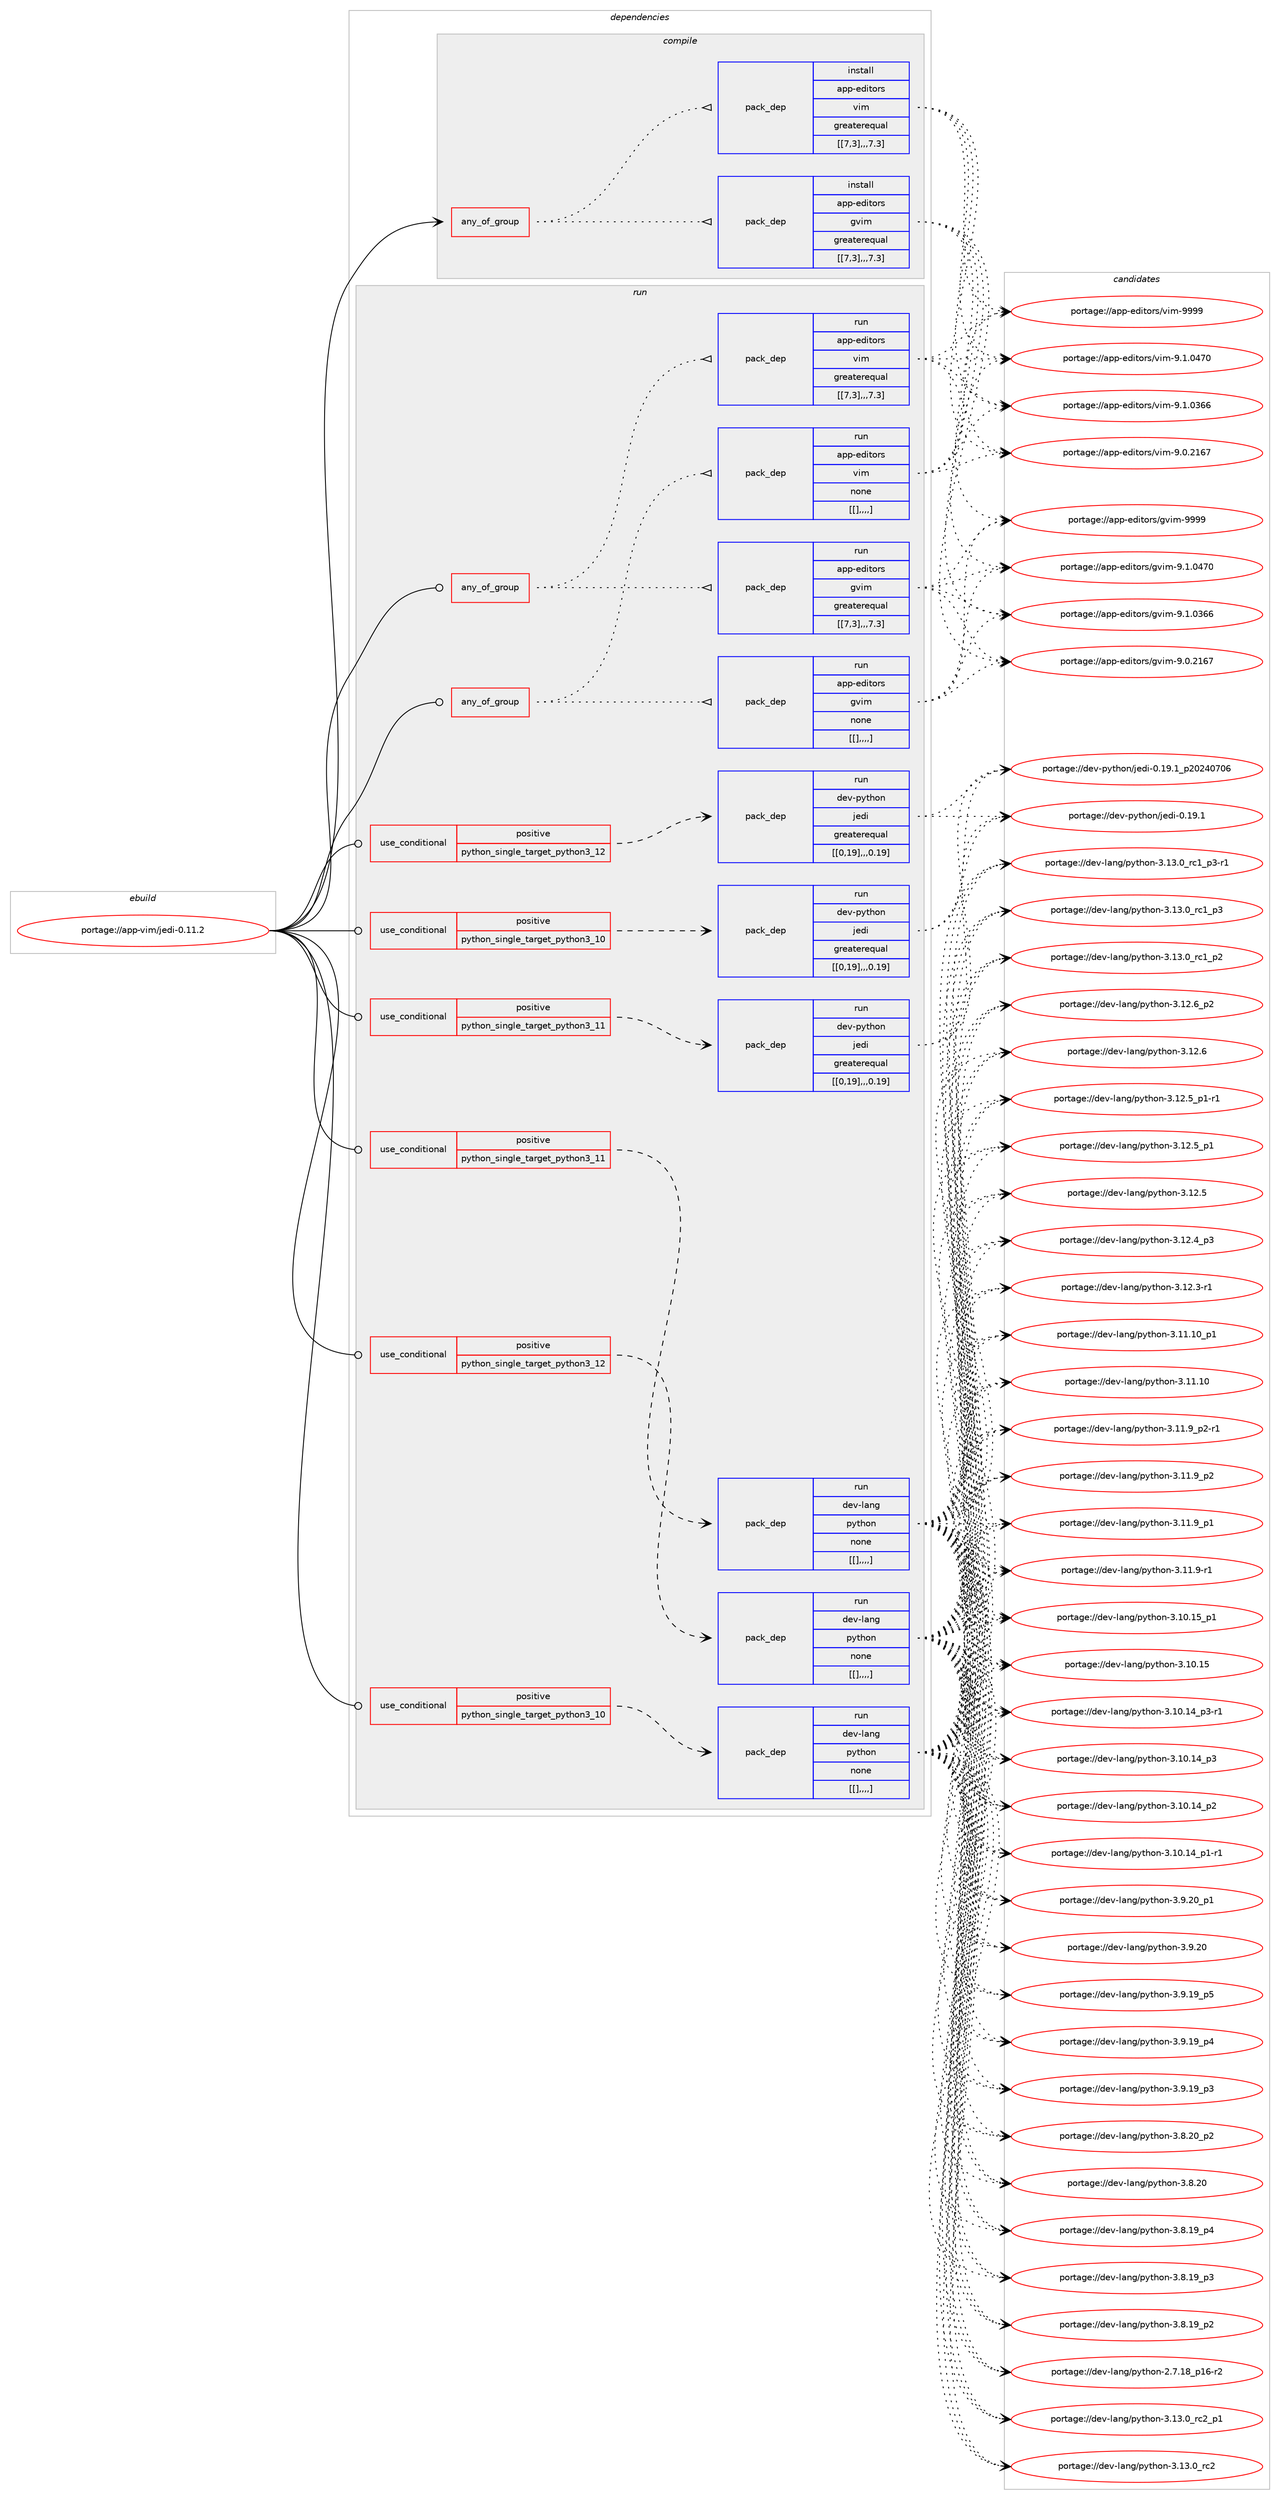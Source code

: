 digraph prolog {

# *************
# Graph options
# *************

newrank=true;
concentrate=true;
compound=true;
graph [rankdir=LR,fontname=Helvetica,fontsize=10,ranksep=1.5];#, ranksep=2.5, nodesep=0.2];
edge  [arrowhead=vee];
node  [fontname=Helvetica,fontsize=10];

# **********
# The ebuild
# **********

subgraph cluster_leftcol {
color=gray;
label=<<i>ebuild</i>>;
id [label="portage://app-vim/jedi-0.11.2", color=red, width=4, href="../app-vim/jedi-0.11.2.svg"];
}

# ****************
# The dependencies
# ****************

subgraph cluster_midcol {
color=gray;
label=<<i>dependencies</i>>;
subgraph cluster_compile {
fillcolor="#eeeeee";
style=filled;
label=<<i>compile</i>>;
subgraph any612 {
dependency61264 [label=<<TABLE BORDER="0" CELLBORDER="1" CELLSPACING="0" CELLPADDING="4"><TR><TD CELLPADDING="10">any_of_group</TD></TR></TABLE>>, shape=none, color=red];subgraph pack43971 {
dependency61265 [label=<<TABLE BORDER="0" CELLBORDER="1" CELLSPACING="0" CELLPADDING="4" WIDTH="220"><TR><TD ROWSPAN="6" CELLPADDING="30">pack_dep</TD></TR><TR><TD WIDTH="110">install</TD></TR><TR><TD>app-editors</TD></TR><TR><TD>vim</TD></TR><TR><TD>greaterequal</TD></TR><TR><TD>[[7,3],,,7.3]</TD></TR></TABLE>>, shape=none, color=blue];
}
dependency61264:e -> dependency61265:w [weight=20,style="dotted",arrowhead="oinv"];
subgraph pack43972 {
dependency61266 [label=<<TABLE BORDER="0" CELLBORDER="1" CELLSPACING="0" CELLPADDING="4" WIDTH="220"><TR><TD ROWSPAN="6" CELLPADDING="30">pack_dep</TD></TR><TR><TD WIDTH="110">install</TD></TR><TR><TD>app-editors</TD></TR><TR><TD>gvim</TD></TR><TR><TD>greaterequal</TD></TR><TR><TD>[[7,3],,,7.3]</TD></TR></TABLE>>, shape=none, color=blue];
}
dependency61264:e -> dependency61266:w [weight=20,style="dotted",arrowhead="oinv"];
}
id:e -> dependency61264:w [weight=20,style="solid",arrowhead="vee"];
}
subgraph cluster_compileandrun {
fillcolor="#eeeeee";
style=filled;
label=<<i>compile and run</i>>;
}
subgraph cluster_run {
fillcolor="#eeeeee";
style=filled;
label=<<i>run</i>>;
subgraph any613 {
dependency61267 [label=<<TABLE BORDER="0" CELLBORDER="1" CELLSPACING="0" CELLPADDING="4"><TR><TD CELLPADDING="10">any_of_group</TD></TR></TABLE>>, shape=none, color=red];subgraph pack43973 {
dependency61268 [label=<<TABLE BORDER="0" CELLBORDER="1" CELLSPACING="0" CELLPADDING="4" WIDTH="220"><TR><TD ROWSPAN="6" CELLPADDING="30">pack_dep</TD></TR><TR><TD WIDTH="110">run</TD></TR><TR><TD>app-editors</TD></TR><TR><TD>vim</TD></TR><TR><TD>greaterequal</TD></TR><TR><TD>[[7,3],,,7.3]</TD></TR></TABLE>>, shape=none, color=blue];
}
dependency61267:e -> dependency61268:w [weight=20,style="dotted",arrowhead="oinv"];
subgraph pack43974 {
dependency61269 [label=<<TABLE BORDER="0" CELLBORDER="1" CELLSPACING="0" CELLPADDING="4" WIDTH="220"><TR><TD ROWSPAN="6" CELLPADDING="30">pack_dep</TD></TR><TR><TD WIDTH="110">run</TD></TR><TR><TD>app-editors</TD></TR><TR><TD>gvim</TD></TR><TR><TD>greaterequal</TD></TR><TR><TD>[[7,3],,,7.3]</TD></TR></TABLE>>, shape=none, color=blue];
}
dependency61267:e -> dependency61269:w [weight=20,style="dotted",arrowhead="oinv"];
}
id:e -> dependency61267:w [weight=20,style="solid",arrowhead="odot"];
subgraph any614 {
dependency61270 [label=<<TABLE BORDER="0" CELLBORDER="1" CELLSPACING="0" CELLPADDING="4"><TR><TD CELLPADDING="10">any_of_group</TD></TR></TABLE>>, shape=none, color=red];subgraph pack43975 {
dependency61271 [label=<<TABLE BORDER="0" CELLBORDER="1" CELLSPACING="0" CELLPADDING="4" WIDTH="220"><TR><TD ROWSPAN="6" CELLPADDING="30">pack_dep</TD></TR><TR><TD WIDTH="110">run</TD></TR><TR><TD>app-editors</TD></TR><TR><TD>vim</TD></TR><TR><TD>none</TD></TR><TR><TD>[[],,,,]</TD></TR></TABLE>>, shape=none, color=blue];
}
dependency61270:e -> dependency61271:w [weight=20,style="dotted",arrowhead="oinv"];
subgraph pack43976 {
dependency61272 [label=<<TABLE BORDER="0" CELLBORDER="1" CELLSPACING="0" CELLPADDING="4" WIDTH="220"><TR><TD ROWSPAN="6" CELLPADDING="30">pack_dep</TD></TR><TR><TD WIDTH="110">run</TD></TR><TR><TD>app-editors</TD></TR><TR><TD>gvim</TD></TR><TR><TD>none</TD></TR><TR><TD>[[],,,,]</TD></TR></TABLE>>, shape=none, color=blue];
}
dependency61270:e -> dependency61272:w [weight=20,style="dotted",arrowhead="oinv"];
}
id:e -> dependency61270:w [weight=20,style="solid",arrowhead="odot"];
subgraph cond16612 {
dependency61273 [label=<<TABLE BORDER="0" CELLBORDER="1" CELLSPACING="0" CELLPADDING="4"><TR><TD ROWSPAN="3" CELLPADDING="10">use_conditional</TD></TR><TR><TD>positive</TD></TR><TR><TD>python_single_target_python3_10</TD></TR></TABLE>>, shape=none, color=red];
subgraph pack43977 {
dependency61274 [label=<<TABLE BORDER="0" CELLBORDER="1" CELLSPACING="0" CELLPADDING="4" WIDTH="220"><TR><TD ROWSPAN="6" CELLPADDING="30">pack_dep</TD></TR><TR><TD WIDTH="110">run</TD></TR><TR><TD>dev-lang</TD></TR><TR><TD>python</TD></TR><TR><TD>none</TD></TR><TR><TD>[[],,,,]</TD></TR></TABLE>>, shape=none, color=blue];
}
dependency61273:e -> dependency61274:w [weight=20,style="dashed",arrowhead="vee"];
}
id:e -> dependency61273:w [weight=20,style="solid",arrowhead="odot"];
subgraph cond16613 {
dependency61275 [label=<<TABLE BORDER="0" CELLBORDER="1" CELLSPACING="0" CELLPADDING="4"><TR><TD ROWSPAN="3" CELLPADDING="10">use_conditional</TD></TR><TR><TD>positive</TD></TR><TR><TD>python_single_target_python3_10</TD></TR></TABLE>>, shape=none, color=red];
subgraph pack43978 {
dependency61276 [label=<<TABLE BORDER="0" CELLBORDER="1" CELLSPACING="0" CELLPADDING="4" WIDTH="220"><TR><TD ROWSPAN="6" CELLPADDING="30">pack_dep</TD></TR><TR><TD WIDTH="110">run</TD></TR><TR><TD>dev-python</TD></TR><TR><TD>jedi</TD></TR><TR><TD>greaterequal</TD></TR><TR><TD>[[0,19],,,0.19]</TD></TR></TABLE>>, shape=none, color=blue];
}
dependency61275:e -> dependency61276:w [weight=20,style="dashed",arrowhead="vee"];
}
id:e -> dependency61275:w [weight=20,style="solid",arrowhead="odot"];
subgraph cond16614 {
dependency61277 [label=<<TABLE BORDER="0" CELLBORDER="1" CELLSPACING="0" CELLPADDING="4"><TR><TD ROWSPAN="3" CELLPADDING="10">use_conditional</TD></TR><TR><TD>positive</TD></TR><TR><TD>python_single_target_python3_11</TD></TR></TABLE>>, shape=none, color=red];
subgraph pack43979 {
dependency61278 [label=<<TABLE BORDER="0" CELLBORDER="1" CELLSPACING="0" CELLPADDING="4" WIDTH="220"><TR><TD ROWSPAN="6" CELLPADDING="30">pack_dep</TD></TR><TR><TD WIDTH="110">run</TD></TR><TR><TD>dev-lang</TD></TR><TR><TD>python</TD></TR><TR><TD>none</TD></TR><TR><TD>[[],,,,]</TD></TR></TABLE>>, shape=none, color=blue];
}
dependency61277:e -> dependency61278:w [weight=20,style="dashed",arrowhead="vee"];
}
id:e -> dependency61277:w [weight=20,style="solid",arrowhead="odot"];
subgraph cond16615 {
dependency61279 [label=<<TABLE BORDER="0" CELLBORDER="1" CELLSPACING="0" CELLPADDING="4"><TR><TD ROWSPAN="3" CELLPADDING="10">use_conditional</TD></TR><TR><TD>positive</TD></TR><TR><TD>python_single_target_python3_11</TD></TR></TABLE>>, shape=none, color=red];
subgraph pack43980 {
dependency61280 [label=<<TABLE BORDER="0" CELLBORDER="1" CELLSPACING="0" CELLPADDING="4" WIDTH="220"><TR><TD ROWSPAN="6" CELLPADDING="30">pack_dep</TD></TR><TR><TD WIDTH="110">run</TD></TR><TR><TD>dev-python</TD></TR><TR><TD>jedi</TD></TR><TR><TD>greaterequal</TD></TR><TR><TD>[[0,19],,,0.19]</TD></TR></TABLE>>, shape=none, color=blue];
}
dependency61279:e -> dependency61280:w [weight=20,style="dashed",arrowhead="vee"];
}
id:e -> dependency61279:w [weight=20,style="solid",arrowhead="odot"];
subgraph cond16616 {
dependency61281 [label=<<TABLE BORDER="0" CELLBORDER="1" CELLSPACING="0" CELLPADDING="4"><TR><TD ROWSPAN="3" CELLPADDING="10">use_conditional</TD></TR><TR><TD>positive</TD></TR><TR><TD>python_single_target_python3_12</TD></TR></TABLE>>, shape=none, color=red];
subgraph pack43981 {
dependency61282 [label=<<TABLE BORDER="0" CELLBORDER="1" CELLSPACING="0" CELLPADDING="4" WIDTH="220"><TR><TD ROWSPAN="6" CELLPADDING="30">pack_dep</TD></TR><TR><TD WIDTH="110">run</TD></TR><TR><TD>dev-lang</TD></TR><TR><TD>python</TD></TR><TR><TD>none</TD></TR><TR><TD>[[],,,,]</TD></TR></TABLE>>, shape=none, color=blue];
}
dependency61281:e -> dependency61282:w [weight=20,style="dashed",arrowhead="vee"];
}
id:e -> dependency61281:w [weight=20,style="solid",arrowhead="odot"];
subgraph cond16617 {
dependency61283 [label=<<TABLE BORDER="0" CELLBORDER="1" CELLSPACING="0" CELLPADDING="4"><TR><TD ROWSPAN="3" CELLPADDING="10">use_conditional</TD></TR><TR><TD>positive</TD></TR><TR><TD>python_single_target_python3_12</TD></TR></TABLE>>, shape=none, color=red];
subgraph pack43982 {
dependency61284 [label=<<TABLE BORDER="0" CELLBORDER="1" CELLSPACING="0" CELLPADDING="4" WIDTH="220"><TR><TD ROWSPAN="6" CELLPADDING="30">pack_dep</TD></TR><TR><TD WIDTH="110">run</TD></TR><TR><TD>dev-python</TD></TR><TR><TD>jedi</TD></TR><TR><TD>greaterequal</TD></TR><TR><TD>[[0,19],,,0.19]</TD></TR></TABLE>>, shape=none, color=blue];
}
dependency61283:e -> dependency61284:w [weight=20,style="dashed",arrowhead="vee"];
}
id:e -> dependency61283:w [weight=20,style="solid",arrowhead="odot"];
}
}

# **************
# The candidates
# **************

subgraph cluster_choices {
rank=same;
color=gray;
label=<<i>candidates</i>>;

subgraph choice43971 {
color=black;
nodesep=1;
choice9711211245101100105116111114115471181051094557575757 [label="portage://app-editors/vim-9999", color=red, width=4,href="../app-editors/vim-9999.svg"];
choice971121124510110010511611111411547118105109455746494648525548 [label="portage://app-editors/vim-9.1.0470", color=red, width=4,href="../app-editors/vim-9.1.0470.svg"];
choice971121124510110010511611111411547118105109455746494648515454 [label="portage://app-editors/vim-9.1.0366", color=red, width=4,href="../app-editors/vim-9.1.0366.svg"];
choice971121124510110010511611111411547118105109455746484650495455 [label="portage://app-editors/vim-9.0.2167", color=red, width=4,href="../app-editors/vim-9.0.2167.svg"];
dependency61265:e -> choice9711211245101100105116111114115471181051094557575757:w [style=dotted,weight="100"];
dependency61265:e -> choice971121124510110010511611111411547118105109455746494648525548:w [style=dotted,weight="100"];
dependency61265:e -> choice971121124510110010511611111411547118105109455746494648515454:w [style=dotted,weight="100"];
dependency61265:e -> choice971121124510110010511611111411547118105109455746484650495455:w [style=dotted,weight="100"];
}
subgraph choice43972 {
color=black;
nodesep=1;
choice9711211245101100105116111114115471031181051094557575757 [label="portage://app-editors/gvim-9999", color=red, width=4,href="../app-editors/gvim-9999.svg"];
choice971121124510110010511611111411547103118105109455746494648525548 [label="portage://app-editors/gvim-9.1.0470", color=red, width=4,href="../app-editors/gvim-9.1.0470.svg"];
choice971121124510110010511611111411547103118105109455746494648515454 [label="portage://app-editors/gvim-9.1.0366", color=red, width=4,href="../app-editors/gvim-9.1.0366.svg"];
choice971121124510110010511611111411547103118105109455746484650495455 [label="portage://app-editors/gvim-9.0.2167", color=red, width=4,href="../app-editors/gvim-9.0.2167.svg"];
dependency61266:e -> choice9711211245101100105116111114115471031181051094557575757:w [style=dotted,weight="100"];
dependency61266:e -> choice971121124510110010511611111411547103118105109455746494648525548:w [style=dotted,weight="100"];
dependency61266:e -> choice971121124510110010511611111411547103118105109455746494648515454:w [style=dotted,weight="100"];
dependency61266:e -> choice971121124510110010511611111411547103118105109455746484650495455:w [style=dotted,weight="100"];
}
subgraph choice43973 {
color=black;
nodesep=1;
choice9711211245101100105116111114115471181051094557575757 [label="portage://app-editors/vim-9999", color=red, width=4,href="../app-editors/vim-9999.svg"];
choice971121124510110010511611111411547118105109455746494648525548 [label="portage://app-editors/vim-9.1.0470", color=red, width=4,href="../app-editors/vim-9.1.0470.svg"];
choice971121124510110010511611111411547118105109455746494648515454 [label="portage://app-editors/vim-9.1.0366", color=red, width=4,href="../app-editors/vim-9.1.0366.svg"];
choice971121124510110010511611111411547118105109455746484650495455 [label="portage://app-editors/vim-9.0.2167", color=red, width=4,href="../app-editors/vim-9.0.2167.svg"];
dependency61268:e -> choice9711211245101100105116111114115471181051094557575757:w [style=dotted,weight="100"];
dependency61268:e -> choice971121124510110010511611111411547118105109455746494648525548:w [style=dotted,weight="100"];
dependency61268:e -> choice971121124510110010511611111411547118105109455746494648515454:w [style=dotted,weight="100"];
dependency61268:e -> choice971121124510110010511611111411547118105109455746484650495455:w [style=dotted,weight="100"];
}
subgraph choice43974 {
color=black;
nodesep=1;
choice9711211245101100105116111114115471031181051094557575757 [label="portage://app-editors/gvim-9999", color=red, width=4,href="../app-editors/gvim-9999.svg"];
choice971121124510110010511611111411547103118105109455746494648525548 [label="portage://app-editors/gvim-9.1.0470", color=red, width=4,href="../app-editors/gvim-9.1.0470.svg"];
choice971121124510110010511611111411547103118105109455746494648515454 [label="portage://app-editors/gvim-9.1.0366", color=red, width=4,href="../app-editors/gvim-9.1.0366.svg"];
choice971121124510110010511611111411547103118105109455746484650495455 [label="portage://app-editors/gvim-9.0.2167", color=red, width=4,href="../app-editors/gvim-9.0.2167.svg"];
dependency61269:e -> choice9711211245101100105116111114115471031181051094557575757:w [style=dotted,weight="100"];
dependency61269:e -> choice971121124510110010511611111411547103118105109455746494648525548:w [style=dotted,weight="100"];
dependency61269:e -> choice971121124510110010511611111411547103118105109455746494648515454:w [style=dotted,weight="100"];
dependency61269:e -> choice971121124510110010511611111411547103118105109455746484650495455:w [style=dotted,weight="100"];
}
subgraph choice43975 {
color=black;
nodesep=1;
choice9711211245101100105116111114115471181051094557575757 [label="portage://app-editors/vim-9999", color=red, width=4,href="../app-editors/vim-9999.svg"];
choice971121124510110010511611111411547118105109455746494648525548 [label="portage://app-editors/vim-9.1.0470", color=red, width=4,href="../app-editors/vim-9.1.0470.svg"];
choice971121124510110010511611111411547118105109455746494648515454 [label="portage://app-editors/vim-9.1.0366", color=red, width=4,href="../app-editors/vim-9.1.0366.svg"];
choice971121124510110010511611111411547118105109455746484650495455 [label="portage://app-editors/vim-9.0.2167", color=red, width=4,href="../app-editors/vim-9.0.2167.svg"];
dependency61271:e -> choice9711211245101100105116111114115471181051094557575757:w [style=dotted,weight="100"];
dependency61271:e -> choice971121124510110010511611111411547118105109455746494648525548:w [style=dotted,weight="100"];
dependency61271:e -> choice971121124510110010511611111411547118105109455746494648515454:w [style=dotted,weight="100"];
dependency61271:e -> choice971121124510110010511611111411547118105109455746484650495455:w [style=dotted,weight="100"];
}
subgraph choice43976 {
color=black;
nodesep=1;
choice9711211245101100105116111114115471031181051094557575757 [label="portage://app-editors/gvim-9999", color=red, width=4,href="../app-editors/gvim-9999.svg"];
choice971121124510110010511611111411547103118105109455746494648525548 [label="portage://app-editors/gvim-9.1.0470", color=red, width=4,href="../app-editors/gvim-9.1.0470.svg"];
choice971121124510110010511611111411547103118105109455746494648515454 [label="portage://app-editors/gvim-9.1.0366", color=red, width=4,href="../app-editors/gvim-9.1.0366.svg"];
choice971121124510110010511611111411547103118105109455746484650495455 [label="portage://app-editors/gvim-9.0.2167", color=red, width=4,href="../app-editors/gvim-9.0.2167.svg"];
dependency61272:e -> choice9711211245101100105116111114115471031181051094557575757:w [style=dotted,weight="100"];
dependency61272:e -> choice971121124510110010511611111411547103118105109455746494648525548:w [style=dotted,weight="100"];
dependency61272:e -> choice971121124510110010511611111411547103118105109455746494648515454:w [style=dotted,weight="100"];
dependency61272:e -> choice971121124510110010511611111411547103118105109455746484650495455:w [style=dotted,weight="100"];
}
subgraph choice43977 {
color=black;
nodesep=1;
choice100101118451089711010347112121116104111110455146495146489511499509511249 [label="portage://dev-lang/python-3.13.0_rc2_p1", color=red, width=4,href="../dev-lang/python-3.13.0_rc2_p1.svg"];
choice10010111845108971101034711212111610411111045514649514648951149950 [label="portage://dev-lang/python-3.13.0_rc2", color=red, width=4,href="../dev-lang/python-3.13.0_rc2.svg"];
choice1001011184510897110103471121211161041111104551464951464895114994995112514511449 [label="portage://dev-lang/python-3.13.0_rc1_p3-r1", color=red, width=4,href="../dev-lang/python-3.13.0_rc1_p3-r1.svg"];
choice100101118451089711010347112121116104111110455146495146489511499499511251 [label="portage://dev-lang/python-3.13.0_rc1_p3", color=red, width=4,href="../dev-lang/python-3.13.0_rc1_p3.svg"];
choice100101118451089711010347112121116104111110455146495146489511499499511250 [label="portage://dev-lang/python-3.13.0_rc1_p2", color=red, width=4,href="../dev-lang/python-3.13.0_rc1_p2.svg"];
choice100101118451089711010347112121116104111110455146495046549511250 [label="portage://dev-lang/python-3.12.6_p2", color=red, width=4,href="../dev-lang/python-3.12.6_p2.svg"];
choice10010111845108971101034711212111610411111045514649504654 [label="portage://dev-lang/python-3.12.6", color=red, width=4,href="../dev-lang/python-3.12.6.svg"];
choice1001011184510897110103471121211161041111104551464950465395112494511449 [label="portage://dev-lang/python-3.12.5_p1-r1", color=red, width=4,href="../dev-lang/python-3.12.5_p1-r1.svg"];
choice100101118451089711010347112121116104111110455146495046539511249 [label="portage://dev-lang/python-3.12.5_p1", color=red, width=4,href="../dev-lang/python-3.12.5_p1.svg"];
choice10010111845108971101034711212111610411111045514649504653 [label="portage://dev-lang/python-3.12.5", color=red, width=4,href="../dev-lang/python-3.12.5.svg"];
choice100101118451089711010347112121116104111110455146495046529511251 [label="portage://dev-lang/python-3.12.4_p3", color=red, width=4,href="../dev-lang/python-3.12.4_p3.svg"];
choice100101118451089711010347112121116104111110455146495046514511449 [label="portage://dev-lang/python-3.12.3-r1", color=red, width=4,href="../dev-lang/python-3.12.3-r1.svg"];
choice10010111845108971101034711212111610411111045514649494649489511249 [label="portage://dev-lang/python-3.11.10_p1", color=red, width=4,href="../dev-lang/python-3.11.10_p1.svg"];
choice1001011184510897110103471121211161041111104551464949464948 [label="portage://dev-lang/python-3.11.10", color=red, width=4,href="../dev-lang/python-3.11.10.svg"];
choice1001011184510897110103471121211161041111104551464949465795112504511449 [label="portage://dev-lang/python-3.11.9_p2-r1", color=red, width=4,href="../dev-lang/python-3.11.9_p2-r1.svg"];
choice100101118451089711010347112121116104111110455146494946579511250 [label="portage://dev-lang/python-3.11.9_p2", color=red, width=4,href="../dev-lang/python-3.11.9_p2.svg"];
choice100101118451089711010347112121116104111110455146494946579511249 [label="portage://dev-lang/python-3.11.9_p1", color=red, width=4,href="../dev-lang/python-3.11.9_p1.svg"];
choice100101118451089711010347112121116104111110455146494946574511449 [label="portage://dev-lang/python-3.11.9-r1", color=red, width=4,href="../dev-lang/python-3.11.9-r1.svg"];
choice10010111845108971101034711212111610411111045514649484649539511249 [label="portage://dev-lang/python-3.10.15_p1", color=red, width=4,href="../dev-lang/python-3.10.15_p1.svg"];
choice1001011184510897110103471121211161041111104551464948464953 [label="portage://dev-lang/python-3.10.15", color=red, width=4,href="../dev-lang/python-3.10.15.svg"];
choice100101118451089711010347112121116104111110455146494846495295112514511449 [label="portage://dev-lang/python-3.10.14_p3-r1", color=red, width=4,href="../dev-lang/python-3.10.14_p3-r1.svg"];
choice10010111845108971101034711212111610411111045514649484649529511251 [label="portage://dev-lang/python-3.10.14_p3", color=red, width=4,href="../dev-lang/python-3.10.14_p3.svg"];
choice10010111845108971101034711212111610411111045514649484649529511250 [label="portage://dev-lang/python-3.10.14_p2", color=red, width=4,href="../dev-lang/python-3.10.14_p2.svg"];
choice100101118451089711010347112121116104111110455146494846495295112494511449 [label="portage://dev-lang/python-3.10.14_p1-r1", color=red, width=4,href="../dev-lang/python-3.10.14_p1-r1.svg"];
choice100101118451089711010347112121116104111110455146574650489511249 [label="portage://dev-lang/python-3.9.20_p1", color=red, width=4,href="../dev-lang/python-3.9.20_p1.svg"];
choice10010111845108971101034711212111610411111045514657465048 [label="portage://dev-lang/python-3.9.20", color=red, width=4,href="../dev-lang/python-3.9.20.svg"];
choice100101118451089711010347112121116104111110455146574649579511253 [label="portage://dev-lang/python-3.9.19_p5", color=red, width=4,href="../dev-lang/python-3.9.19_p5.svg"];
choice100101118451089711010347112121116104111110455146574649579511252 [label="portage://dev-lang/python-3.9.19_p4", color=red, width=4,href="../dev-lang/python-3.9.19_p4.svg"];
choice100101118451089711010347112121116104111110455146574649579511251 [label="portage://dev-lang/python-3.9.19_p3", color=red, width=4,href="../dev-lang/python-3.9.19_p3.svg"];
choice100101118451089711010347112121116104111110455146564650489511250 [label="portage://dev-lang/python-3.8.20_p2", color=red, width=4,href="../dev-lang/python-3.8.20_p2.svg"];
choice10010111845108971101034711212111610411111045514656465048 [label="portage://dev-lang/python-3.8.20", color=red, width=4,href="../dev-lang/python-3.8.20.svg"];
choice100101118451089711010347112121116104111110455146564649579511252 [label="portage://dev-lang/python-3.8.19_p4", color=red, width=4,href="../dev-lang/python-3.8.19_p4.svg"];
choice100101118451089711010347112121116104111110455146564649579511251 [label="portage://dev-lang/python-3.8.19_p3", color=red, width=4,href="../dev-lang/python-3.8.19_p3.svg"];
choice100101118451089711010347112121116104111110455146564649579511250 [label="portage://dev-lang/python-3.8.19_p2", color=red, width=4,href="../dev-lang/python-3.8.19_p2.svg"];
choice100101118451089711010347112121116104111110455046554649569511249544511450 [label="portage://dev-lang/python-2.7.18_p16-r2", color=red, width=4,href="../dev-lang/python-2.7.18_p16-r2.svg"];
dependency61274:e -> choice100101118451089711010347112121116104111110455146495146489511499509511249:w [style=dotted,weight="100"];
dependency61274:e -> choice10010111845108971101034711212111610411111045514649514648951149950:w [style=dotted,weight="100"];
dependency61274:e -> choice1001011184510897110103471121211161041111104551464951464895114994995112514511449:w [style=dotted,weight="100"];
dependency61274:e -> choice100101118451089711010347112121116104111110455146495146489511499499511251:w [style=dotted,weight="100"];
dependency61274:e -> choice100101118451089711010347112121116104111110455146495146489511499499511250:w [style=dotted,weight="100"];
dependency61274:e -> choice100101118451089711010347112121116104111110455146495046549511250:w [style=dotted,weight="100"];
dependency61274:e -> choice10010111845108971101034711212111610411111045514649504654:w [style=dotted,weight="100"];
dependency61274:e -> choice1001011184510897110103471121211161041111104551464950465395112494511449:w [style=dotted,weight="100"];
dependency61274:e -> choice100101118451089711010347112121116104111110455146495046539511249:w [style=dotted,weight="100"];
dependency61274:e -> choice10010111845108971101034711212111610411111045514649504653:w [style=dotted,weight="100"];
dependency61274:e -> choice100101118451089711010347112121116104111110455146495046529511251:w [style=dotted,weight="100"];
dependency61274:e -> choice100101118451089711010347112121116104111110455146495046514511449:w [style=dotted,weight="100"];
dependency61274:e -> choice10010111845108971101034711212111610411111045514649494649489511249:w [style=dotted,weight="100"];
dependency61274:e -> choice1001011184510897110103471121211161041111104551464949464948:w [style=dotted,weight="100"];
dependency61274:e -> choice1001011184510897110103471121211161041111104551464949465795112504511449:w [style=dotted,weight="100"];
dependency61274:e -> choice100101118451089711010347112121116104111110455146494946579511250:w [style=dotted,weight="100"];
dependency61274:e -> choice100101118451089711010347112121116104111110455146494946579511249:w [style=dotted,weight="100"];
dependency61274:e -> choice100101118451089711010347112121116104111110455146494946574511449:w [style=dotted,weight="100"];
dependency61274:e -> choice10010111845108971101034711212111610411111045514649484649539511249:w [style=dotted,weight="100"];
dependency61274:e -> choice1001011184510897110103471121211161041111104551464948464953:w [style=dotted,weight="100"];
dependency61274:e -> choice100101118451089711010347112121116104111110455146494846495295112514511449:w [style=dotted,weight="100"];
dependency61274:e -> choice10010111845108971101034711212111610411111045514649484649529511251:w [style=dotted,weight="100"];
dependency61274:e -> choice10010111845108971101034711212111610411111045514649484649529511250:w [style=dotted,weight="100"];
dependency61274:e -> choice100101118451089711010347112121116104111110455146494846495295112494511449:w [style=dotted,weight="100"];
dependency61274:e -> choice100101118451089711010347112121116104111110455146574650489511249:w [style=dotted,weight="100"];
dependency61274:e -> choice10010111845108971101034711212111610411111045514657465048:w [style=dotted,weight="100"];
dependency61274:e -> choice100101118451089711010347112121116104111110455146574649579511253:w [style=dotted,weight="100"];
dependency61274:e -> choice100101118451089711010347112121116104111110455146574649579511252:w [style=dotted,weight="100"];
dependency61274:e -> choice100101118451089711010347112121116104111110455146574649579511251:w [style=dotted,weight="100"];
dependency61274:e -> choice100101118451089711010347112121116104111110455146564650489511250:w [style=dotted,weight="100"];
dependency61274:e -> choice10010111845108971101034711212111610411111045514656465048:w [style=dotted,weight="100"];
dependency61274:e -> choice100101118451089711010347112121116104111110455146564649579511252:w [style=dotted,weight="100"];
dependency61274:e -> choice100101118451089711010347112121116104111110455146564649579511251:w [style=dotted,weight="100"];
dependency61274:e -> choice100101118451089711010347112121116104111110455146564649579511250:w [style=dotted,weight="100"];
dependency61274:e -> choice100101118451089711010347112121116104111110455046554649569511249544511450:w [style=dotted,weight="100"];
}
subgraph choice43978 {
color=black;
nodesep=1;
choice100101118451121211161041111104710610110010545484649574649951125048505248554854 [label="portage://dev-python/jedi-0.19.1_p20240706", color=red, width=4,href="../dev-python/jedi-0.19.1_p20240706.svg"];
choice100101118451121211161041111104710610110010545484649574649 [label="portage://dev-python/jedi-0.19.1", color=red, width=4,href="../dev-python/jedi-0.19.1.svg"];
dependency61276:e -> choice100101118451121211161041111104710610110010545484649574649951125048505248554854:w [style=dotted,weight="100"];
dependency61276:e -> choice100101118451121211161041111104710610110010545484649574649:w [style=dotted,weight="100"];
}
subgraph choice43979 {
color=black;
nodesep=1;
choice100101118451089711010347112121116104111110455146495146489511499509511249 [label="portage://dev-lang/python-3.13.0_rc2_p1", color=red, width=4,href="../dev-lang/python-3.13.0_rc2_p1.svg"];
choice10010111845108971101034711212111610411111045514649514648951149950 [label="portage://dev-lang/python-3.13.0_rc2", color=red, width=4,href="../dev-lang/python-3.13.0_rc2.svg"];
choice1001011184510897110103471121211161041111104551464951464895114994995112514511449 [label="portage://dev-lang/python-3.13.0_rc1_p3-r1", color=red, width=4,href="../dev-lang/python-3.13.0_rc1_p3-r1.svg"];
choice100101118451089711010347112121116104111110455146495146489511499499511251 [label="portage://dev-lang/python-3.13.0_rc1_p3", color=red, width=4,href="../dev-lang/python-3.13.0_rc1_p3.svg"];
choice100101118451089711010347112121116104111110455146495146489511499499511250 [label="portage://dev-lang/python-3.13.0_rc1_p2", color=red, width=4,href="../dev-lang/python-3.13.0_rc1_p2.svg"];
choice100101118451089711010347112121116104111110455146495046549511250 [label="portage://dev-lang/python-3.12.6_p2", color=red, width=4,href="../dev-lang/python-3.12.6_p2.svg"];
choice10010111845108971101034711212111610411111045514649504654 [label="portage://dev-lang/python-3.12.6", color=red, width=4,href="../dev-lang/python-3.12.6.svg"];
choice1001011184510897110103471121211161041111104551464950465395112494511449 [label="portage://dev-lang/python-3.12.5_p1-r1", color=red, width=4,href="../dev-lang/python-3.12.5_p1-r1.svg"];
choice100101118451089711010347112121116104111110455146495046539511249 [label="portage://dev-lang/python-3.12.5_p1", color=red, width=4,href="../dev-lang/python-3.12.5_p1.svg"];
choice10010111845108971101034711212111610411111045514649504653 [label="portage://dev-lang/python-3.12.5", color=red, width=4,href="../dev-lang/python-3.12.5.svg"];
choice100101118451089711010347112121116104111110455146495046529511251 [label="portage://dev-lang/python-3.12.4_p3", color=red, width=4,href="../dev-lang/python-3.12.4_p3.svg"];
choice100101118451089711010347112121116104111110455146495046514511449 [label="portage://dev-lang/python-3.12.3-r1", color=red, width=4,href="../dev-lang/python-3.12.3-r1.svg"];
choice10010111845108971101034711212111610411111045514649494649489511249 [label="portage://dev-lang/python-3.11.10_p1", color=red, width=4,href="../dev-lang/python-3.11.10_p1.svg"];
choice1001011184510897110103471121211161041111104551464949464948 [label="portage://dev-lang/python-3.11.10", color=red, width=4,href="../dev-lang/python-3.11.10.svg"];
choice1001011184510897110103471121211161041111104551464949465795112504511449 [label="portage://dev-lang/python-3.11.9_p2-r1", color=red, width=4,href="../dev-lang/python-3.11.9_p2-r1.svg"];
choice100101118451089711010347112121116104111110455146494946579511250 [label="portage://dev-lang/python-3.11.9_p2", color=red, width=4,href="../dev-lang/python-3.11.9_p2.svg"];
choice100101118451089711010347112121116104111110455146494946579511249 [label="portage://dev-lang/python-3.11.9_p1", color=red, width=4,href="../dev-lang/python-3.11.9_p1.svg"];
choice100101118451089711010347112121116104111110455146494946574511449 [label="portage://dev-lang/python-3.11.9-r1", color=red, width=4,href="../dev-lang/python-3.11.9-r1.svg"];
choice10010111845108971101034711212111610411111045514649484649539511249 [label="portage://dev-lang/python-3.10.15_p1", color=red, width=4,href="../dev-lang/python-3.10.15_p1.svg"];
choice1001011184510897110103471121211161041111104551464948464953 [label="portage://dev-lang/python-3.10.15", color=red, width=4,href="../dev-lang/python-3.10.15.svg"];
choice100101118451089711010347112121116104111110455146494846495295112514511449 [label="portage://dev-lang/python-3.10.14_p3-r1", color=red, width=4,href="../dev-lang/python-3.10.14_p3-r1.svg"];
choice10010111845108971101034711212111610411111045514649484649529511251 [label="portage://dev-lang/python-3.10.14_p3", color=red, width=4,href="../dev-lang/python-3.10.14_p3.svg"];
choice10010111845108971101034711212111610411111045514649484649529511250 [label="portage://dev-lang/python-3.10.14_p2", color=red, width=4,href="../dev-lang/python-3.10.14_p2.svg"];
choice100101118451089711010347112121116104111110455146494846495295112494511449 [label="portage://dev-lang/python-3.10.14_p1-r1", color=red, width=4,href="../dev-lang/python-3.10.14_p1-r1.svg"];
choice100101118451089711010347112121116104111110455146574650489511249 [label="portage://dev-lang/python-3.9.20_p1", color=red, width=4,href="../dev-lang/python-3.9.20_p1.svg"];
choice10010111845108971101034711212111610411111045514657465048 [label="portage://dev-lang/python-3.9.20", color=red, width=4,href="../dev-lang/python-3.9.20.svg"];
choice100101118451089711010347112121116104111110455146574649579511253 [label="portage://dev-lang/python-3.9.19_p5", color=red, width=4,href="../dev-lang/python-3.9.19_p5.svg"];
choice100101118451089711010347112121116104111110455146574649579511252 [label="portage://dev-lang/python-3.9.19_p4", color=red, width=4,href="../dev-lang/python-3.9.19_p4.svg"];
choice100101118451089711010347112121116104111110455146574649579511251 [label="portage://dev-lang/python-3.9.19_p3", color=red, width=4,href="../dev-lang/python-3.9.19_p3.svg"];
choice100101118451089711010347112121116104111110455146564650489511250 [label="portage://dev-lang/python-3.8.20_p2", color=red, width=4,href="../dev-lang/python-3.8.20_p2.svg"];
choice10010111845108971101034711212111610411111045514656465048 [label="portage://dev-lang/python-3.8.20", color=red, width=4,href="../dev-lang/python-3.8.20.svg"];
choice100101118451089711010347112121116104111110455146564649579511252 [label="portage://dev-lang/python-3.8.19_p4", color=red, width=4,href="../dev-lang/python-3.8.19_p4.svg"];
choice100101118451089711010347112121116104111110455146564649579511251 [label="portage://dev-lang/python-3.8.19_p3", color=red, width=4,href="../dev-lang/python-3.8.19_p3.svg"];
choice100101118451089711010347112121116104111110455146564649579511250 [label="portage://dev-lang/python-3.8.19_p2", color=red, width=4,href="../dev-lang/python-3.8.19_p2.svg"];
choice100101118451089711010347112121116104111110455046554649569511249544511450 [label="portage://dev-lang/python-2.7.18_p16-r2", color=red, width=4,href="../dev-lang/python-2.7.18_p16-r2.svg"];
dependency61278:e -> choice100101118451089711010347112121116104111110455146495146489511499509511249:w [style=dotted,weight="100"];
dependency61278:e -> choice10010111845108971101034711212111610411111045514649514648951149950:w [style=dotted,weight="100"];
dependency61278:e -> choice1001011184510897110103471121211161041111104551464951464895114994995112514511449:w [style=dotted,weight="100"];
dependency61278:e -> choice100101118451089711010347112121116104111110455146495146489511499499511251:w [style=dotted,weight="100"];
dependency61278:e -> choice100101118451089711010347112121116104111110455146495146489511499499511250:w [style=dotted,weight="100"];
dependency61278:e -> choice100101118451089711010347112121116104111110455146495046549511250:w [style=dotted,weight="100"];
dependency61278:e -> choice10010111845108971101034711212111610411111045514649504654:w [style=dotted,weight="100"];
dependency61278:e -> choice1001011184510897110103471121211161041111104551464950465395112494511449:w [style=dotted,weight="100"];
dependency61278:e -> choice100101118451089711010347112121116104111110455146495046539511249:w [style=dotted,weight="100"];
dependency61278:e -> choice10010111845108971101034711212111610411111045514649504653:w [style=dotted,weight="100"];
dependency61278:e -> choice100101118451089711010347112121116104111110455146495046529511251:w [style=dotted,weight="100"];
dependency61278:e -> choice100101118451089711010347112121116104111110455146495046514511449:w [style=dotted,weight="100"];
dependency61278:e -> choice10010111845108971101034711212111610411111045514649494649489511249:w [style=dotted,weight="100"];
dependency61278:e -> choice1001011184510897110103471121211161041111104551464949464948:w [style=dotted,weight="100"];
dependency61278:e -> choice1001011184510897110103471121211161041111104551464949465795112504511449:w [style=dotted,weight="100"];
dependency61278:e -> choice100101118451089711010347112121116104111110455146494946579511250:w [style=dotted,weight="100"];
dependency61278:e -> choice100101118451089711010347112121116104111110455146494946579511249:w [style=dotted,weight="100"];
dependency61278:e -> choice100101118451089711010347112121116104111110455146494946574511449:w [style=dotted,weight="100"];
dependency61278:e -> choice10010111845108971101034711212111610411111045514649484649539511249:w [style=dotted,weight="100"];
dependency61278:e -> choice1001011184510897110103471121211161041111104551464948464953:w [style=dotted,weight="100"];
dependency61278:e -> choice100101118451089711010347112121116104111110455146494846495295112514511449:w [style=dotted,weight="100"];
dependency61278:e -> choice10010111845108971101034711212111610411111045514649484649529511251:w [style=dotted,weight="100"];
dependency61278:e -> choice10010111845108971101034711212111610411111045514649484649529511250:w [style=dotted,weight="100"];
dependency61278:e -> choice100101118451089711010347112121116104111110455146494846495295112494511449:w [style=dotted,weight="100"];
dependency61278:e -> choice100101118451089711010347112121116104111110455146574650489511249:w [style=dotted,weight="100"];
dependency61278:e -> choice10010111845108971101034711212111610411111045514657465048:w [style=dotted,weight="100"];
dependency61278:e -> choice100101118451089711010347112121116104111110455146574649579511253:w [style=dotted,weight="100"];
dependency61278:e -> choice100101118451089711010347112121116104111110455146574649579511252:w [style=dotted,weight="100"];
dependency61278:e -> choice100101118451089711010347112121116104111110455146574649579511251:w [style=dotted,weight="100"];
dependency61278:e -> choice100101118451089711010347112121116104111110455146564650489511250:w [style=dotted,weight="100"];
dependency61278:e -> choice10010111845108971101034711212111610411111045514656465048:w [style=dotted,weight="100"];
dependency61278:e -> choice100101118451089711010347112121116104111110455146564649579511252:w [style=dotted,weight="100"];
dependency61278:e -> choice100101118451089711010347112121116104111110455146564649579511251:w [style=dotted,weight="100"];
dependency61278:e -> choice100101118451089711010347112121116104111110455146564649579511250:w [style=dotted,weight="100"];
dependency61278:e -> choice100101118451089711010347112121116104111110455046554649569511249544511450:w [style=dotted,weight="100"];
}
subgraph choice43980 {
color=black;
nodesep=1;
choice100101118451121211161041111104710610110010545484649574649951125048505248554854 [label="portage://dev-python/jedi-0.19.1_p20240706", color=red, width=4,href="../dev-python/jedi-0.19.1_p20240706.svg"];
choice100101118451121211161041111104710610110010545484649574649 [label="portage://dev-python/jedi-0.19.1", color=red, width=4,href="../dev-python/jedi-0.19.1.svg"];
dependency61280:e -> choice100101118451121211161041111104710610110010545484649574649951125048505248554854:w [style=dotted,weight="100"];
dependency61280:e -> choice100101118451121211161041111104710610110010545484649574649:w [style=dotted,weight="100"];
}
subgraph choice43981 {
color=black;
nodesep=1;
choice100101118451089711010347112121116104111110455146495146489511499509511249 [label="portage://dev-lang/python-3.13.0_rc2_p1", color=red, width=4,href="../dev-lang/python-3.13.0_rc2_p1.svg"];
choice10010111845108971101034711212111610411111045514649514648951149950 [label="portage://dev-lang/python-3.13.0_rc2", color=red, width=4,href="../dev-lang/python-3.13.0_rc2.svg"];
choice1001011184510897110103471121211161041111104551464951464895114994995112514511449 [label="portage://dev-lang/python-3.13.0_rc1_p3-r1", color=red, width=4,href="../dev-lang/python-3.13.0_rc1_p3-r1.svg"];
choice100101118451089711010347112121116104111110455146495146489511499499511251 [label="portage://dev-lang/python-3.13.0_rc1_p3", color=red, width=4,href="../dev-lang/python-3.13.0_rc1_p3.svg"];
choice100101118451089711010347112121116104111110455146495146489511499499511250 [label="portage://dev-lang/python-3.13.0_rc1_p2", color=red, width=4,href="../dev-lang/python-3.13.0_rc1_p2.svg"];
choice100101118451089711010347112121116104111110455146495046549511250 [label="portage://dev-lang/python-3.12.6_p2", color=red, width=4,href="../dev-lang/python-3.12.6_p2.svg"];
choice10010111845108971101034711212111610411111045514649504654 [label="portage://dev-lang/python-3.12.6", color=red, width=4,href="../dev-lang/python-3.12.6.svg"];
choice1001011184510897110103471121211161041111104551464950465395112494511449 [label="portage://dev-lang/python-3.12.5_p1-r1", color=red, width=4,href="../dev-lang/python-3.12.5_p1-r1.svg"];
choice100101118451089711010347112121116104111110455146495046539511249 [label="portage://dev-lang/python-3.12.5_p1", color=red, width=4,href="../dev-lang/python-3.12.5_p1.svg"];
choice10010111845108971101034711212111610411111045514649504653 [label="portage://dev-lang/python-3.12.5", color=red, width=4,href="../dev-lang/python-3.12.5.svg"];
choice100101118451089711010347112121116104111110455146495046529511251 [label="portage://dev-lang/python-3.12.4_p3", color=red, width=4,href="../dev-lang/python-3.12.4_p3.svg"];
choice100101118451089711010347112121116104111110455146495046514511449 [label="portage://dev-lang/python-3.12.3-r1", color=red, width=4,href="../dev-lang/python-3.12.3-r1.svg"];
choice10010111845108971101034711212111610411111045514649494649489511249 [label="portage://dev-lang/python-3.11.10_p1", color=red, width=4,href="../dev-lang/python-3.11.10_p1.svg"];
choice1001011184510897110103471121211161041111104551464949464948 [label="portage://dev-lang/python-3.11.10", color=red, width=4,href="../dev-lang/python-3.11.10.svg"];
choice1001011184510897110103471121211161041111104551464949465795112504511449 [label="portage://dev-lang/python-3.11.9_p2-r1", color=red, width=4,href="../dev-lang/python-3.11.9_p2-r1.svg"];
choice100101118451089711010347112121116104111110455146494946579511250 [label="portage://dev-lang/python-3.11.9_p2", color=red, width=4,href="../dev-lang/python-3.11.9_p2.svg"];
choice100101118451089711010347112121116104111110455146494946579511249 [label="portage://dev-lang/python-3.11.9_p1", color=red, width=4,href="../dev-lang/python-3.11.9_p1.svg"];
choice100101118451089711010347112121116104111110455146494946574511449 [label="portage://dev-lang/python-3.11.9-r1", color=red, width=4,href="../dev-lang/python-3.11.9-r1.svg"];
choice10010111845108971101034711212111610411111045514649484649539511249 [label="portage://dev-lang/python-3.10.15_p1", color=red, width=4,href="../dev-lang/python-3.10.15_p1.svg"];
choice1001011184510897110103471121211161041111104551464948464953 [label="portage://dev-lang/python-3.10.15", color=red, width=4,href="../dev-lang/python-3.10.15.svg"];
choice100101118451089711010347112121116104111110455146494846495295112514511449 [label="portage://dev-lang/python-3.10.14_p3-r1", color=red, width=4,href="../dev-lang/python-3.10.14_p3-r1.svg"];
choice10010111845108971101034711212111610411111045514649484649529511251 [label="portage://dev-lang/python-3.10.14_p3", color=red, width=4,href="../dev-lang/python-3.10.14_p3.svg"];
choice10010111845108971101034711212111610411111045514649484649529511250 [label="portage://dev-lang/python-3.10.14_p2", color=red, width=4,href="../dev-lang/python-3.10.14_p2.svg"];
choice100101118451089711010347112121116104111110455146494846495295112494511449 [label="portage://dev-lang/python-3.10.14_p1-r1", color=red, width=4,href="../dev-lang/python-3.10.14_p1-r1.svg"];
choice100101118451089711010347112121116104111110455146574650489511249 [label="portage://dev-lang/python-3.9.20_p1", color=red, width=4,href="../dev-lang/python-3.9.20_p1.svg"];
choice10010111845108971101034711212111610411111045514657465048 [label="portage://dev-lang/python-3.9.20", color=red, width=4,href="../dev-lang/python-3.9.20.svg"];
choice100101118451089711010347112121116104111110455146574649579511253 [label="portage://dev-lang/python-3.9.19_p5", color=red, width=4,href="../dev-lang/python-3.9.19_p5.svg"];
choice100101118451089711010347112121116104111110455146574649579511252 [label="portage://dev-lang/python-3.9.19_p4", color=red, width=4,href="../dev-lang/python-3.9.19_p4.svg"];
choice100101118451089711010347112121116104111110455146574649579511251 [label="portage://dev-lang/python-3.9.19_p3", color=red, width=4,href="../dev-lang/python-3.9.19_p3.svg"];
choice100101118451089711010347112121116104111110455146564650489511250 [label="portage://dev-lang/python-3.8.20_p2", color=red, width=4,href="../dev-lang/python-3.8.20_p2.svg"];
choice10010111845108971101034711212111610411111045514656465048 [label="portage://dev-lang/python-3.8.20", color=red, width=4,href="../dev-lang/python-3.8.20.svg"];
choice100101118451089711010347112121116104111110455146564649579511252 [label="portage://dev-lang/python-3.8.19_p4", color=red, width=4,href="../dev-lang/python-3.8.19_p4.svg"];
choice100101118451089711010347112121116104111110455146564649579511251 [label="portage://dev-lang/python-3.8.19_p3", color=red, width=4,href="../dev-lang/python-3.8.19_p3.svg"];
choice100101118451089711010347112121116104111110455146564649579511250 [label="portage://dev-lang/python-3.8.19_p2", color=red, width=4,href="../dev-lang/python-3.8.19_p2.svg"];
choice100101118451089711010347112121116104111110455046554649569511249544511450 [label="portage://dev-lang/python-2.7.18_p16-r2", color=red, width=4,href="../dev-lang/python-2.7.18_p16-r2.svg"];
dependency61282:e -> choice100101118451089711010347112121116104111110455146495146489511499509511249:w [style=dotted,weight="100"];
dependency61282:e -> choice10010111845108971101034711212111610411111045514649514648951149950:w [style=dotted,weight="100"];
dependency61282:e -> choice1001011184510897110103471121211161041111104551464951464895114994995112514511449:w [style=dotted,weight="100"];
dependency61282:e -> choice100101118451089711010347112121116104111110455146495146489511499499511251:w [style=dotted,weight="100"];
dependency61282:e -> choice100101118451089711010347112121116104111110455146495146489511499499511250:w [style=dotted,weight="100"];
dependency61282:e -> choice100101118451089711010347112121116104111110455146495046549511250:w [style=dotted,weight="100"];
dependency61282:e -> choice10010111845108971101034711212111610411111045514649504654:w [style=dotted,weight="100"];
dependency61282:e -> choice1001011184510897110103471121211161041111104551464950465395112494511449:w [style=dotted,weight="100"];
dependency61282:e -> choice100101118451089711010347112121116104111110455146495046539511249:w [style=dotted,weight="100"];
dependency61282:e -> choice10010111845108971101034711212111610411111045514649504653:w [style=dotted,weight="100"];
dependency61282:e -> choice100101118451089711010347112121116104111110455146495046529511251:w [style=dotted,weight="100"];
dependency61282:e -> choice100101118451089711010347112121116104111110455146495046514511449:w [style=dotted,weight="100"];
dependency61282:e -> choice10010111845108971101034711212111610411111045514649494649489511249:w [style=dotted,weight="100"];
dependency61282:e -> choice1001011184510897110103471121211161041111104551464949464948:w [style=dotted,weight="100"];
dependency61282:e -> choice1001011184510897110103471121211161041111104551464949465795112504511449:w [style=dotted,weight="100"];
dependency61282:e -> choice100101118451089711010347112121116104111110455146494946579511250:w [style=dotted,weight="100"];
dependency61282:e -> choice100101118451089711010347112121116104111110455146494946579511249:w [style=dotted,weight="100"];
dependency61282:e -> choice100101118451089711010347112121116104111110455146494946574511449:w [style=dotted,weight="100"];
dependency61282:e -> choice10010111845108971101034711212111610411111045514649484649539511249:w [style=dotted,weight="100"];
dependency61282:e -> choice1001011184510897110103471121211161041111104551464948464953:w [style=dotted,weight="100"];
dependency61282:e -> choice100101118451089711010347112121116104111110455146494846495295112514511449:w [style=dotted,weight="100"];
dependency61282:e -> choice10010111845108971101034711212111610411111045514649484649529511251:w [style=dotted,weight="100"];
dependency61282:e -> choice10010111845108971101034711212111610411111045514649484649529511250:w [style=dotted,weight="100"];
dependency61282:e -> choice100101118451089711010347112121116104111110455146494846495295112494511449:w [style=dotted,weight="100"];
dependency61282:e -> choice100101118451089711010347112121116104111110455146574650489511249:w [style=dotted,weight="100"];
dependency61282:e -> choice10010111845108971101034711212111610411111045514657465048:w [style=dotted,weight="100"];
dependency61282:e -> choice100101118451089711010347112121116104111110455146574649579511253:w [style=dotted,weight="100"];
dependency61282:e -> choice100101118451089711010347112121116104111110455146574649579511252:w [style=dotted,weight="100"];
dependency61282:e -> choice100101118451089711010347112121116104111110455146574649579511251:w [style=dotted,weight="100"];
dependency61282:e -> choice100101118451089711010347112121116104111110455146564650489511250:w [style=dotted,weight="100"];
dependency61282:e -> choice10010111845108971101034711212111610411111045514656465048:w [style=dotted,weight="100"];
dependency61282:e -> choice100101118451089711010347112121116104111110455146564649579511252:w [style=dotted,weight="100"];
dependency61282:e -> choice100101118451089711010347112121116104111110455146564649579511251:w [style=dotted,weight="100"];
dependency61282:e -> choice100101118451089711010347112121116104111110455146564649579511250:w [style=dotted,weight="100"];
dependency61282:e -> choice100101118451089711010347112121116104111110455046554649569511249544511450:w [style=dotted,weight="100"];
}
subgraph choice43982 {
color=black;
nodesep=1;
choice100101118451121211161041111104710610110010545484649574649951125048505248554854 [label="portage://dev-python/jedi-0.19.1_p20240706", color=red, width=4,href="../dev-python/jedi-0.19.1_p20240706.svg"];
choice100101118451121211161041111104710610110010545484649574649 [label="portage://dev-python/jedi-0.19.1", color=red, width=4,href="../dev-python/jedi-0.19.1.svg"];
dependency61284:e -> choice100101118451121211161041111104710610110010545484649574649951125048505248554854:w [style=dotted,weight="100"];
dependency61284:e -> choice100101118451121211161041111104710610110010545484649574649:w [style=dotted,weight="100"];
}
}

}
